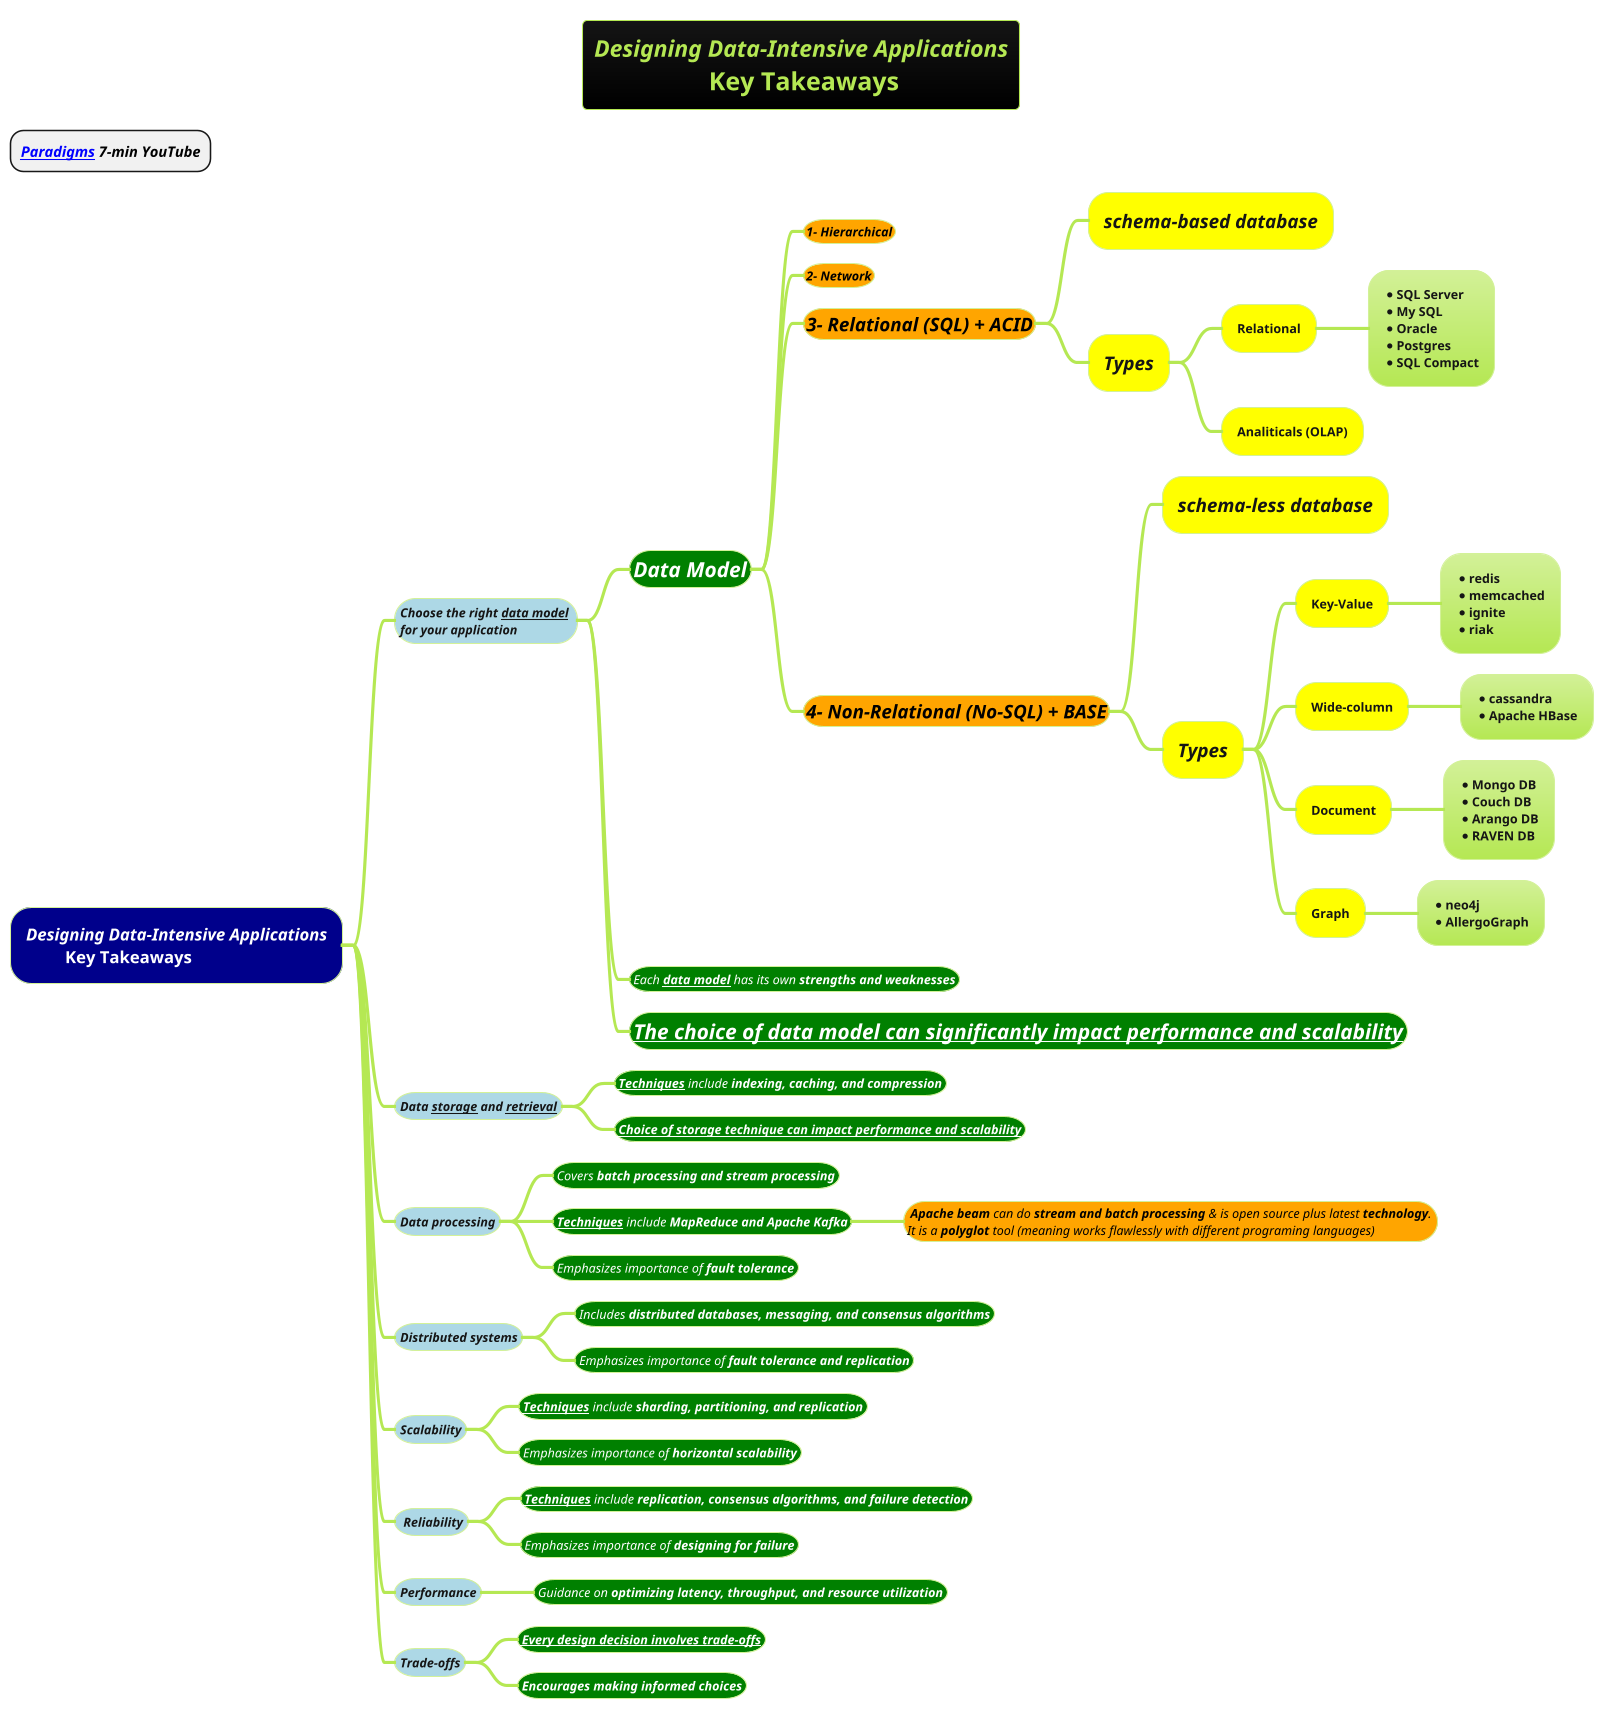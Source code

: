 @startmindmap
* <b><i>[[ Database Paradigms]] 7-min YouTube
title  = <i><size:18>Designing Data-Intensive Applications \n <size:24>**Key Takeaways**
!theme hacker

*[#darkblue] <i><color #white>Designing Data-Intensive Applications\n \t <color #white>Key Takeaways
**[#lightblue] <size:12><i>**Choose** the right **__data model__** \n<size:12><i>for your **application**
***[#green] <size:20><i><color #white><b>Data Model
****[#orange] <color #black><size:12><i>**1- Hierarchical**
****[#orange] <color #black><size:12><i>**2- Network**
****[#orange] <color #black><size:18><i>**3- Relational (SQL) + ACID**
*****[#yellow] <size:18><i>**schema-based database**
*****[#yellow] <size:18><i>**Types**
******[#yellow]  **Relational**
*******:* <b>SQL Server
* <b>My SQL
* <b>Oracle
* <b>Postgres
* <b>SQL Compact;
******[#yellow]  **Analiticals (OLAP)**
****[#orange] <color #black><size:18><i>**4- Non-Relational (No-SQL) + BASE**
*****[#yellow] <size:18><i>**schema-less database**
*****[#yellow] <size:18><i>**Types**

******[#yellow] **Key-Value**
*******:*<b>redis
*<b>memcached
*<b>ignite
*<b>riak;
******[#yellow] **Wide-column**
*******:*<b>cassandra
* <b>Apache HBase;

******[#yellow] **Document**
*******:* <b>Mongo DB
* <b>Couch DB
* <b>Arango DB
* <b>RAVEN DB;

******[#yellow] **Graph**
*******:*<b>neo4j
*<b>AllergoGraph;


***[#green] <size:12><i><color #white>Each **__data model__** has its own **strengths and weaknesses**
***[#green] <size:20><i><color #white>**__The choice of //data model// can significantly impact //performance and scalability//__**
**[#lightblue] <size:12><i>Data __storage__ and __retrieval__
***[#green] <size:12><i><color #white>**__Techniques__** include **indexing, caching, and compression**
***[#green] <size:12><i><color #white>__**Choice of storage technique can impact performance and scalability**__
**[#lightblue] <size:12><i>Data processing
***[#green] <size:12><i><color #white>Covers **batch processing and stream processing**
***[#green] <size:12><i><color #white>**__Techniques__** include **MapReduce and Apache Kafka**
****[#orange] <color #black><size:12><i> **Apache beam** can do **stream and batch processing** & is open source plus latest **technology**. \n<size:12><i><color #black>It is a **polyglot** tool (meaning works flawlessly with different programing languages)
***[#green] <size:12><i><color #white>Emphasizes importance of **fault tolerance**
**[#lightblue] <size:12><i>Distributed systems
***[#green] <size:12><i><color #white>Includes **distributed databases, messaging, and consensus algorithms**
***[#green] <size:12><i><color #white>Emphasizes importance of **fault tolerance and replication**
**[#lightblue] <size:12><i>Scalability
***[#green] <size:12><i><color #white>**__Techniques__** include **sharding, partitioning, and replication**
***[#green] <size:12><i><color #white>Emphasizes importance of **horizontal scalability**
**[#lightblue] <size:12><i> Reliability
***[#green] <size:12><i><color #white>**__Techniques__** include **replication, consensus algorithms, and failure detection**
***[#green] <size:12><i><color #white>Emphasizes importance of **designing for failure**
**[#lightblue] <size:12><i>Performance
***[#green] <size:12><i><color #white>Guidance on **optimizing latency, throughput, and resource utilization**
**[#lightblue] <size:12><i>Trade-offs
***[#green] <size:12><i><color #white>**__Every design decision involves trade-offs__**
***[#green] <size:12><i><color #white>**Encourages making informed choices**

@endmindmap


